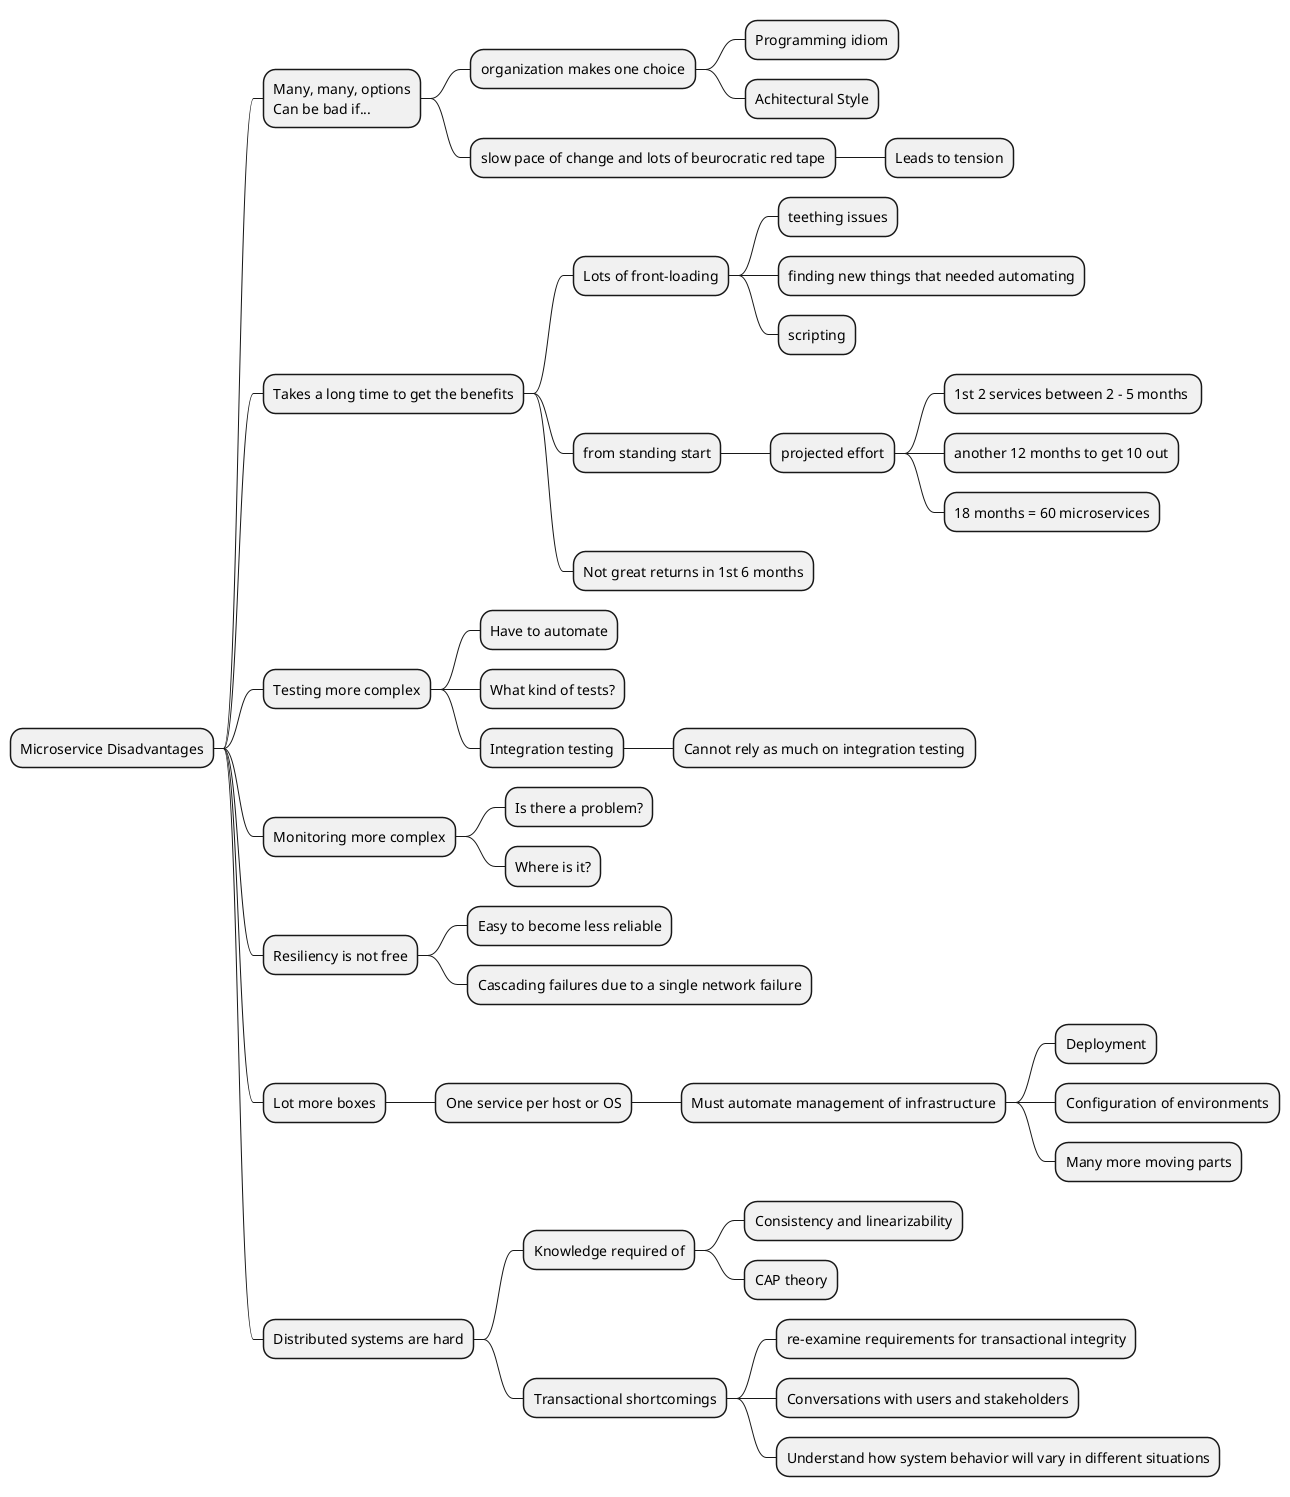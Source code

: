 @startmindmap

' Look for the Art of Scalability as a book Martin L Abbot

+ Microservice Disadvantages

++ Many, many, options\nCan be bad if...
+++ organization makes one choice
++++ Programming idiom
++++ Achitectural Style
+++ slow pace of change and lots of beurocratic red tape
++++ Leads to tension

++ Takes a long time to get the benefits
+++ Lots of front-loading
++++ teething issues
++++ finding new things that needed automating
++++ scripting
+++ from standing start
++++ projected effort
+++++ 1st 2 services between 2 - 5 months 
+++++ another 12 months to get 10 out
+++++ 18 months = 60 microservices
+++ Not great returns in 1st 6 months


++ Testing more complex
+++ Have to automate
+++ What kind of tests?
+++ Integration testing
++++ Cannot rely as much on integration testing

++ Monitoring more complex
+++ Is there a problem?
+++ Where is it?

++ Resiliency is not free
+++ Easy to become less reliable
+++ Cascading failures due to a single network failure

++ Lot more boxes
+++ One service per host or OS
++++ Must automate management of infrastructure
+++++ Deployment
+++++ Configuration of environments
+++++ Many more moving parts

++ Distributed systems are hard
+++ Knowledge required of
++++ Consistency and linearizability
++++ CAP theory
+++ Transactional shortcomings
++++ re-examine requirements for transactional integrity
++++ Conversations with users and stakeholders
++++ Understand how system behavior will vary in different situations

@endmindmap

